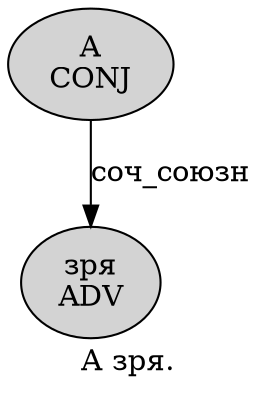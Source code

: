 digraph SENTENCE_4236 {
	graph [label="А зря."]
	node [style=filled]
		0 [label="А
CONJ" color="" fillcolor=lightgray penwidth=1 shape=ellipse]
		1 [label="зря
ADV" color="" fillcolor=lightgray penwidth=1 shape=ellipse]
			0 -> 1 [label="соч_союзн"]
}